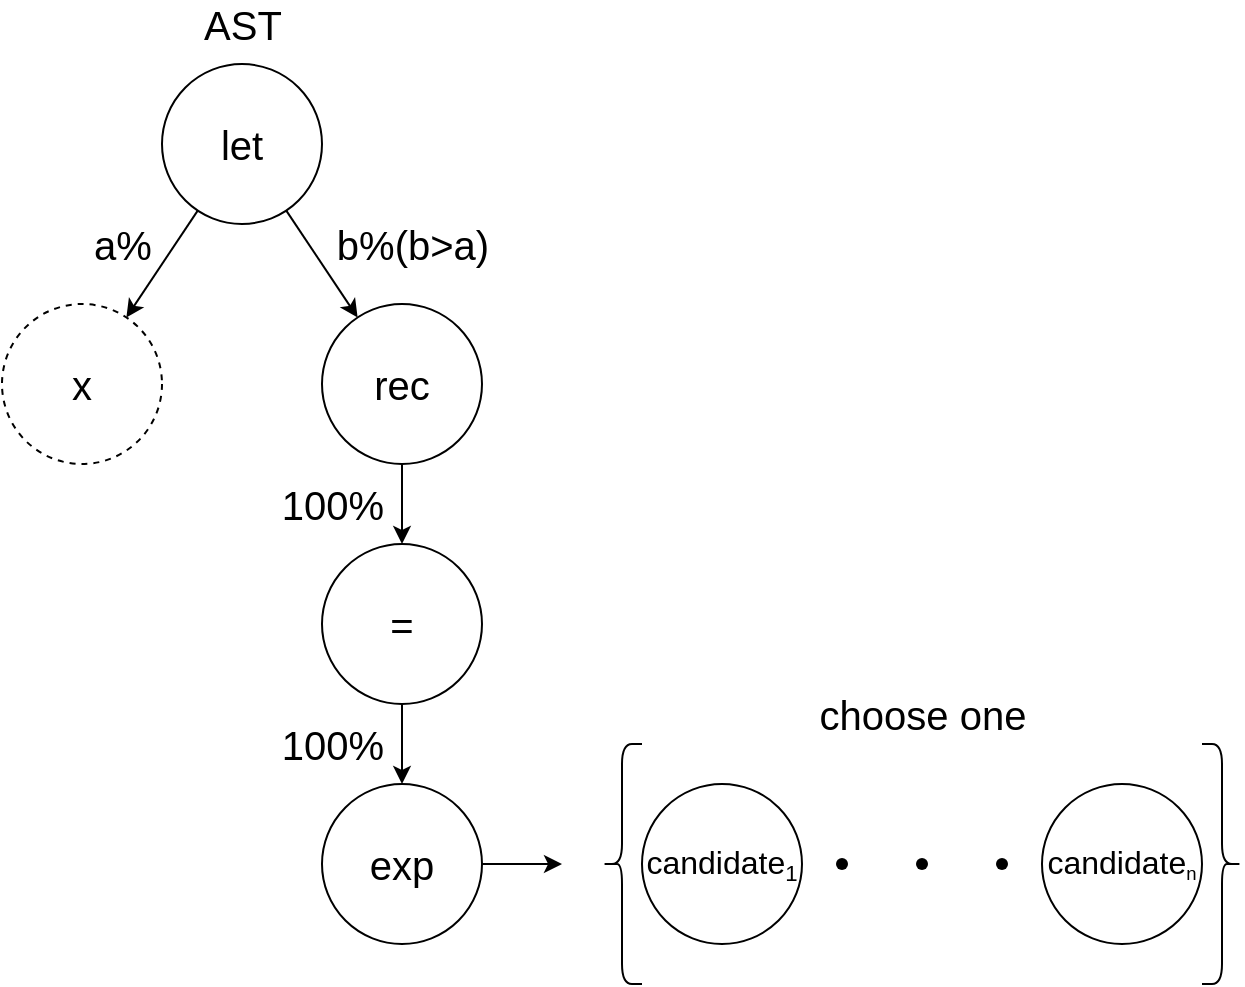 <mxfile>
    <diagram id="Sg2Q6090-Zyv2usshcZ3" name="Page-1">
        <mxGraphModel dx="601" dy="949" grid="1" gridSize="10" guides="1" tooltips="1" connect="1" arrows="1" fold="1" page="1" pageScale="1" pageWidth="850" pageHeight="1100" math="0" shadow="0">
            <root>
                <mxCell id="0"/>
                <mxCell id="1" parent="0"/>
                <mxCell id="10" style="edgeStyle=none;html=1;fontSize=20;" edge="1" parent="1" source="2" target="5">
                    <mxGeometry relative="1" as="geometry"/>
                </mxCell>
                <mxCell id="12" style="edgeStyle=none;html=1;fontSize=20;" edge="1" parent="1" source="2" target="4">
                    <mxGeometry relative="1" as="geometry"/>
                </mxCell>
                <mxCell id="2" value="&lt;font style=&quot;font-size: 20px&quot;&gt;let&lt;/font&gt;" style="ellipse;whiteSpace=wrap;html=1;" vertex="1" parent="1">
                    <mxGeometry x="160" y="120" width="80" height="80" as="geometry"/>
                </mxCell>
                <mxCell id="3" value="&lt;font style=&quot;font-size: 20px&quot;&gt;AST&lt;br&gt;&lt;/font&gt;" style="text;html=1;align=center;verticalAlign=middle;resizable=0;points=[];autosize=1;strokeColor=none;fillColor=none;" vertex="1" parent="1">
                    <mxGeometry x="175" y="90" width="50" height="20" as="geometry"/>
                </mxCell>
                <mxCell id="4" value="&lt;font style=&quot;font-size: 20px&quot;&gt;x&lt;/font&gt;" style="ellipse;whiteSpace=wrap;html=1;dashed=1;" vertex="1" parent="1">
                    <mxGeometry x="80" y="240" width="80" height="80" as="geometry"/>
                </mxCell>
                <mxCell id="17" style="edgeStyle=none;html=1;fontSize=20;" edge="1" parent="1" source="5" target="16">
                    <mxGeometry relative="1" as="geometry"/>
                </mxCell>
                <mxCell id="5" value="&lt;font style=&quot;font-size: 20px&quot;&gt;rec&lt;/font&gt;" style="ellipse;whiteSpace=wrap;html=1;fixDash=0;snapToPoint=0;container=0;dropTarget=0;collapsible=0;noLabel=0;treeFolding=0;treeMoving=0;comic=0;perimeter=ellipsePerimeter;portConstraint=none;" vertex="1" parent="1">
                    <mxGeometry x="240" y="240" width="80" height="80" as="geometry"/>
                </mxCell>
                <mxCell id="13" value="&lt;font style=&quot;font-size: 20px&quot;&gt;a%&lt;br&gt;&lt;/font&gt;" style="text;html=1;align=center;verticalAlign=middle;resizable=0;points=[];autosize=1;strokeColor=none;fillColor=none;" vertex="1" parent="1">
                    <mxGeometry x="120" y="200" width="40" height="20" as="geometry"/>
                </mxCell>
                <mxCell id="14" value="&lt;font style=&quot;font-size: 20px&quot;&gt;b%(b&amp;gt;a)&lt;br&gt;&lt;/font&gt;" style="text;html=1;align=center;verticalAlign=middle;resizable=0;points=[];autosize=1;strokeColor=none;fillColor=none;" vertex="1" parent="1">
                    <mxGeometry x="240" y="200" width="90" height="20" as="geometry"/>
                </mxCell>
                <mxCell id="21" style="edgeStyle=none;html=1;entryX=0.5;entryY=0;entryDx=0;entryDy=0;fontSize=20;" edge="1" parent="1" source="16" target="20">
                    <mxGeometry relative="1" as="geometry"/>
                </mxCell>
                <mxCell id="16" value="&lt;font style=&quot;font-size: 20px&quot;&gt;=&lt;/font&gt;" style="ellipse;whiteSpace=wrap;html=1;fixDash=0;snapToPoint=0;container=0;dropTarget=0;collapsible=0;noLabel=0;treeFolding=0;treeMoving=0;comic=0;perimeter=ellipsePerimeter;portConstraint=none;" vertex="1" parent="1">
                    <mxGeometry x="240" y="360" width="80" height="80" as="geometry"/>
                </mxCell>
                <mxCell id="18" value="&lt;font style=&quot;font-size: 20px&quot;&gt;100%&lt;br&gt;&lt;/font&gt;" style="text;html=1;align=center;verticalAlign=middle;resizable=0;points=[];autosize=1;strokeColor=none;fillColor=none;" vertex="1" parent="1">
                    <mxGeometry x="210" y="330" width="70" height="20" as="geometry"/>
                </mxCell>
                <mxCell id="34" style="edgeStyle=none;html=1;fontSize=16;" edge="1" parent="1" source="20">
                    <mxGeometry relative="1" as="geometry">
                        <mxPoint x="360" y="520" as="targetPoint"/>
                    </mxGeometry>
                </mxCell>
                <mxCell id="20" value="&lt;font style=&quot;font-size: 20px&quot;&gt;exp&lt;/font&gt;" style="ellipse;whiteSpace=wrap;html=1;fixDash=0;snapToPoint=0;container=0;dropTarget=0;collapsible=0;noLabel=0;treeFolding=0;treeMoving=0;comic=0;perimeter=ellipsePerimeter;portConstraint=none;" vertex="1" parent="1">
                    <mxGeometry x="240" y="480" width="80" height="80" as="geometry"/>
                </mxCell>
                <mxCell id="22" value="&lt;font style=&quot;font-size: 20px&quot;&gt;100%&lt;br&gt;&lt;/font&gt;" style="text;html=1;align=center;verticalAlign=middle;resizable=0;points=[];autosize=1;strokeColor=none;fillColor=none;" vertex="1" parent="1">
                    <mxGeometry x="210" y="450" width="70" height="20" as="geometry"/>
                </mxCell>
                <mxCell id="25" value="&lt;font style=&quot;font-size: 16px&quot;&gt;candidate&lt;/font&gt;&lt;font style=&quot;font-size: 13.333px&quot;&gt;&lt;sub&gt;1&lt;/sub&gt;&lt;/font&gt;" style="ellipse;whiteSpace=wrap;html=1;" vertex="1" parent="1">
                    <mxGeometry x="400" y="480" width="80" height="80" as="geometry"/>
                </mxCell>
                <mxCell id="27" value="" style="shape=waypoint;sketch=0;size=6;pointerEvents=1;points=[];fillColor=none;resizable=0;rotatable=0;perimeter=centerPerimeter;snapToPoint=1;dashed=1;comic=0;fontSize=20;" vertex="1" parent="1">
                    <mxGeometry x="480" y="500" width="40" height="40" as="geometry"/>
                </mxCell>
                <mxCell id="28" value="" style="shape=waypoint;sketch=0;size=6;pointerEvents=1;points=[];fillColor=none;resizable=0;rotatable=0;perimeter=centerPerimeter;snapToPoint=1;dashed=1;comic=0;fontSize=20;" vertex="1" parent="1">
                    <mxGeometry x="520" y="500" width="40" height="40" as="geometry"/>
                </mxCell>
                <mxCell id="29" value="" style="shape=waypoint;sketch=0;size=6;pointerEvents=1;points=[];fillColor=none;resizable=0;rotatable=0;perimeter=centerPerimeter;snapToPoint=1;dashed=1;comic=0;fontSize=20;" vertex="1" parent="1">
                    <mxGeometry x="560" y="500" width="40" height="40" as="geometry"/>
                </mxCell>
                <mxCell id="31" value="" style="shape=curlyBracket;whiteSpace=wrap;html=1;rounded=1;comic=0;fontSize=20;" vertex="1" parent="1">
                    <mxGeometry x="380" y="460" width="20" height="120" as="geometry"/>
                </mxCell>
                <mxCell id="32" value="" style="shape=curlyBracket;whiteSpace=wrap;html=1;rounded=1;flipH=1;comic=0;fontSize=20;" vertex="1" parent="1">
                    <mxGeometry x="680" y="460" width="20" height="120" as="geometry"/>
                </mxCell>
                <mxCell id="33" value="&lt;font style=&quot;font-size: 16px&quot;&gt;candidate&lt;/font&gt;&lt;font style=&quot;font-size: 11.111px&quot;&gt;&lt;sub&gt;n&lt;/sub&gt;&lt;/font&gt;" style="ellipse;whiteSpace=wrap;html=1;" vertex="1" parent="1">
                    <mxGeometry x="600" y="480" width="80" height="80" as="geometry"/>
                </mxCell>
                <mxCell id="35" value="&lt;font style=&quot;font-size: 20px&quot;&gt;choose one&lt;/font&gt;" style="text;html=1;align=center;verticalAlign=middle;resizable=0;points=[];autosize=1;strokeColor=none;fillColor=none;fontSize=16;" vertex="1" parent="1">
                    <mxGeometry x="480" y="430" width="120" height="30" as="geometry"/>
                </mxCell>
            </root>
        </mxGraphModel>
    </diagram>
</mxfile>